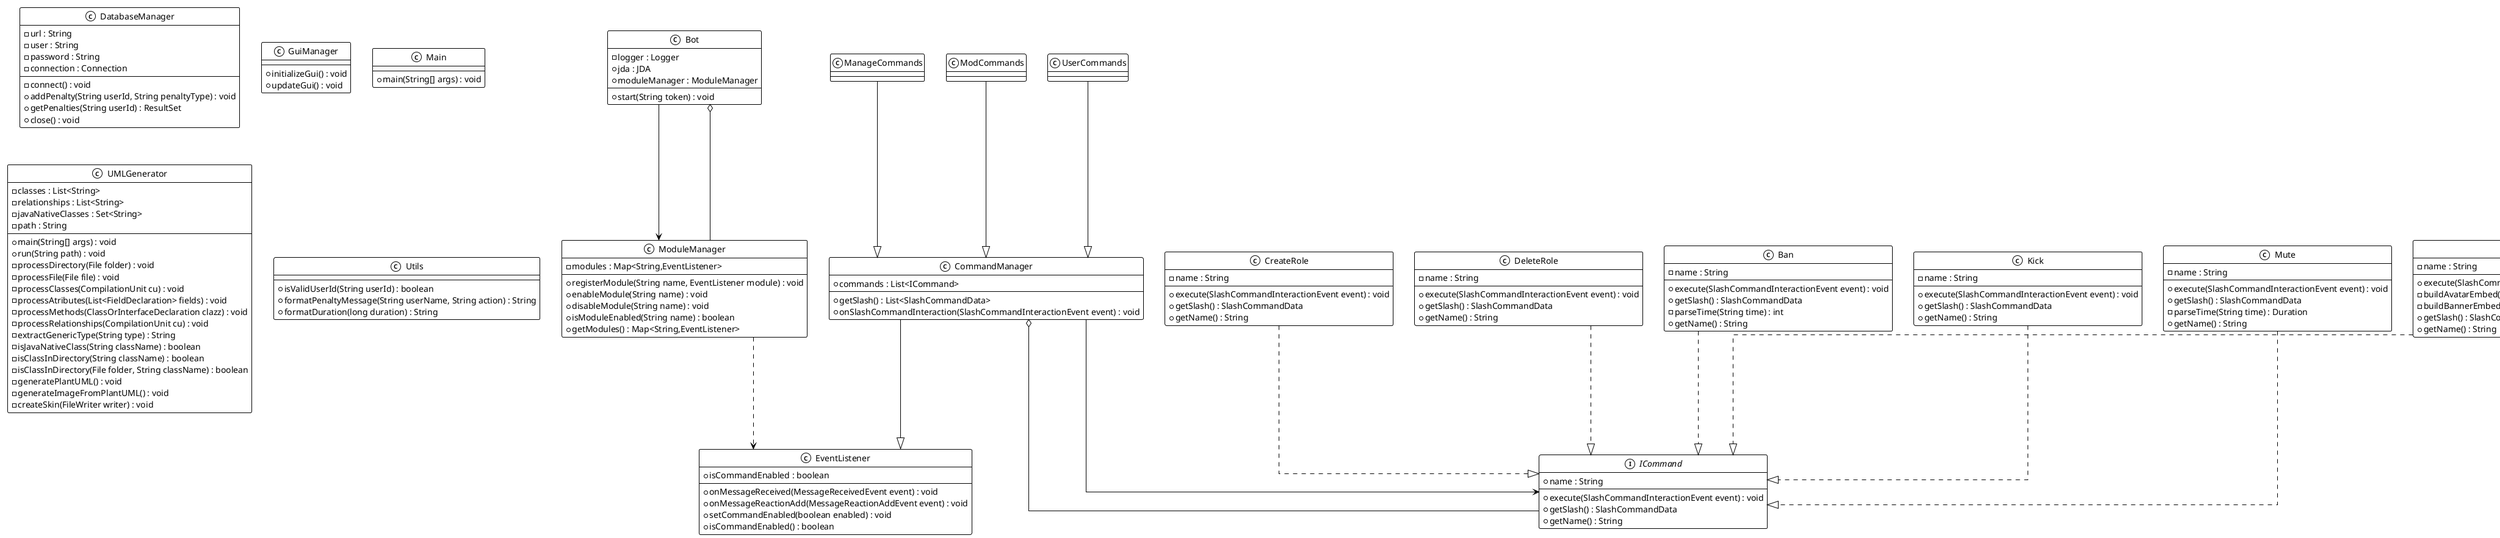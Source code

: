 @startuml diagrama
!theme mono
skinparam linetype ortho
skinparam monochrome true
class Bot {
- logger : Logger
+ jda : JDA
+ moduleManager : ModuleManager
+ start(String token) : void
}
interface ICommand {
+ name : String
+ execute(SlashCommandInteractionEvent event) : void
+ getSlash() : SlashCommandData
+ getName() : String
}
class ModuleManager {
- modules : Map<String,EventListener>
+ registerModule(String name, EventListener module) : void
+ enableModule(String name) : void
+ disableModule(String name) : void
+ isModuleEnabled(String name) : boolean
+ getModules() : Map<String,EventListener>
}
class CommandManager {
+ commands : List<ICommand>
+ getSlash() : List<SlashCommandData>
+ onSlashCommandInteraction(SlashCommandInteractionEvent event) : void
}
class ManageCommands {
}
class CreateRole {
- name : String
+ execute(SlashCommandInteractionEvent event) : void
+ getSlash() : SlashCommandData
+ getName() : String
}
class DeleteRole {
- name : String
+ execute(SlashCommandInteractionEvent event) : void
+ getSlash() : SlashCommandData
+ getName() : String
}
class Ban {
- name : String
+ execute(SlashCommandInteractionEvent event) : void
+ getSlash() : SlashCommandData
- parseTime(String time) : int
+ getName() : String
}
class Kick {
- name : String
+ execute(SlashCommandInteractionEvent event) : void
+ getSlash() : SlashCommandData
+ getName() : String
}
class Mute {
- name : String
+ execute(SlashCommandInteractionEvent event) : void
+ getSlash() : SlashCommandData
- parseTime(String time) : Duration
+ getName() : String
}
class ModCommands {
}
class Avatar {
- name : String
+ execute(SlashCommandInteractionEvent event) : void
- buildAvatarEmbed(String avatar, String user) : MessageEmbed
- buildBannerEmbed(String banner, String user) : MessageEmbed
+ getSlash() : SlashCommandData
+ getName() : String
}
class UserCommands {
}
class DatabaseManager {
- url : String
- user : String
- password : String
- connection : Connection
- connect() : void
+ addPenalty(String userId, String penaltyType) : void
+ getPenalties(String userId) : ResultSet
+ close() : void
}
class EventListener {
+ isCommandEnabled : boolean
+ onMessageReceived(MessageReceivedEvent event) : void
+ onMessageReactionAdd(MessageReactionAddEvent event) : void
+ setCommandEnabled(boolean enabled) : void
+ isCommandEnabled() : boolean
}
class GuiManager {
+ initializeGui() : void
+ updateGui() : void
}
class Main {
+ main(String[] args) : void
}
class UMLGenerator {
- classes : List<String>
- relationships : List<String>
- javaNativeClasses : Set<String>
- path : String
+ main(String[] args) : void
+ run(String path) : void
- processDirectory(File folder) : void
- processFile(File file) : void
- processClasses(CompilationUnit cu) : void
- processAtributes(List<FieldDeclaration> fields) : void
- processMethods(ClassOrInterfaceDeclaration clazz) : void
- processRelationships(CompilationUnit cu) : void
- extractGenericType(String type) : String
- isJavaNativeClass(String className) : boolean
- isClassInDirectory(String className) : boolean
- isClassInDirectory(File folder, String className) : boolean
- generatePlantUML() : void
- generateImageFromPlantUML() : void
- createSkin(FileWriter writer) : void
}
class Utils {
+ isValidUserId(String userId) : boolean
+ formatPenaltyMessage(String userName, String action) : String
+ formatDuration(long duration) : String
}
Bot --> ModuleManager
Bot o-- ModuleManager
ModuleManager ..> EventListener
CommandManager --|> EventListener
CommandManager --> ICommand
CommandManager o-- ICommand
ManageCommands --|> CommandManager
CreateRole ..|> ICommand
DeleteRole ..|> ICommand
Ban ..|> ICommand
Kick ..|> ICommand
Mute ..|> ICommand
ModCommands --|> CommandManager
Avatar ..|> ICommand
UserCommands --|> CommandManager
@enduml
